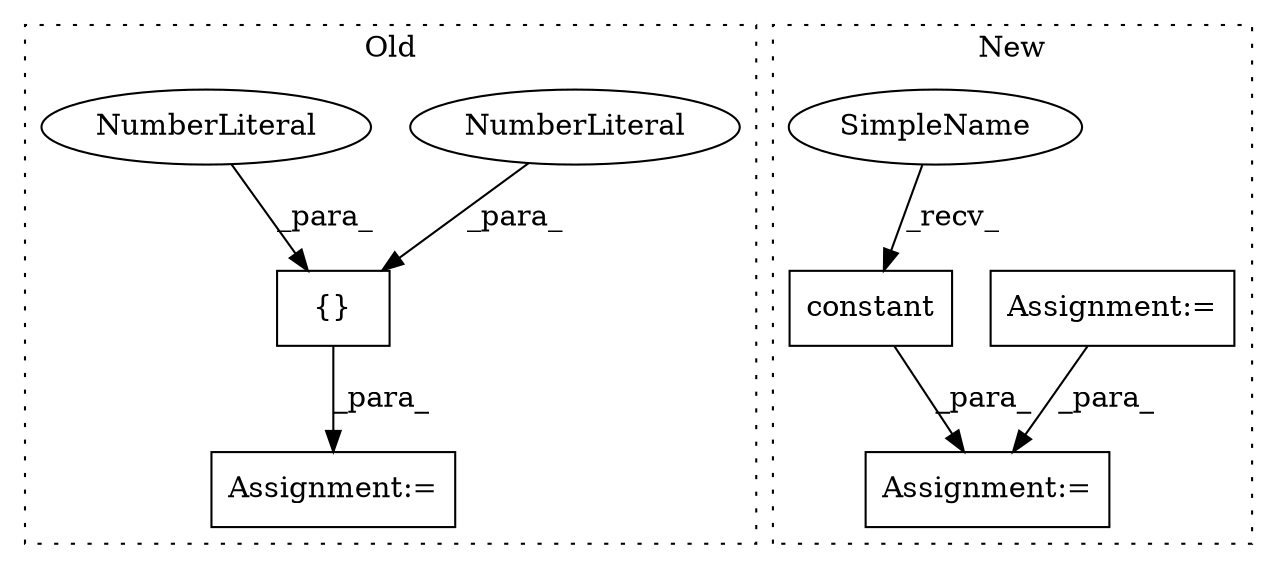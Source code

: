 digraph G {
subgraph cluster0 {
1 [label="{}" a="4" s="27990,27994" l="1,1" shape="box"];
2 [label="Assignment:=" a="7" s="27938" l="1" shape="box"];
3 [label="NumberLiteral" a="34" s="27991" l="1" shape="ellipse"];
4 [label="NumberLiteral" a="34" s="27993" l="1" shape="ellipse"];
label = "Old";
style="dotted";
}
subgraph cluster1 {
5 [label="constant" a="32" s="26735,26751" l="9,1" shape="box"];
6 [label="Assignment:=" a="7" s="26764" l="1" shape="box"];
7 [label="Assignment:=" a="7" s="26449" l="1" shape="box"];
8 [label="SimpleName" a="42" s="26724" l="10" shape="ellipse"];
label = "New";
style="dotted";
}
1 -> 2 [label="_para_"];
3 -> 1 [label="_para_"];
4 -> 1 [label="_para_"];
5 -> 6 [label="_para_"];
7 -> 6 [label="_para_"];
8 -> 5 [label="_recv_"];
}